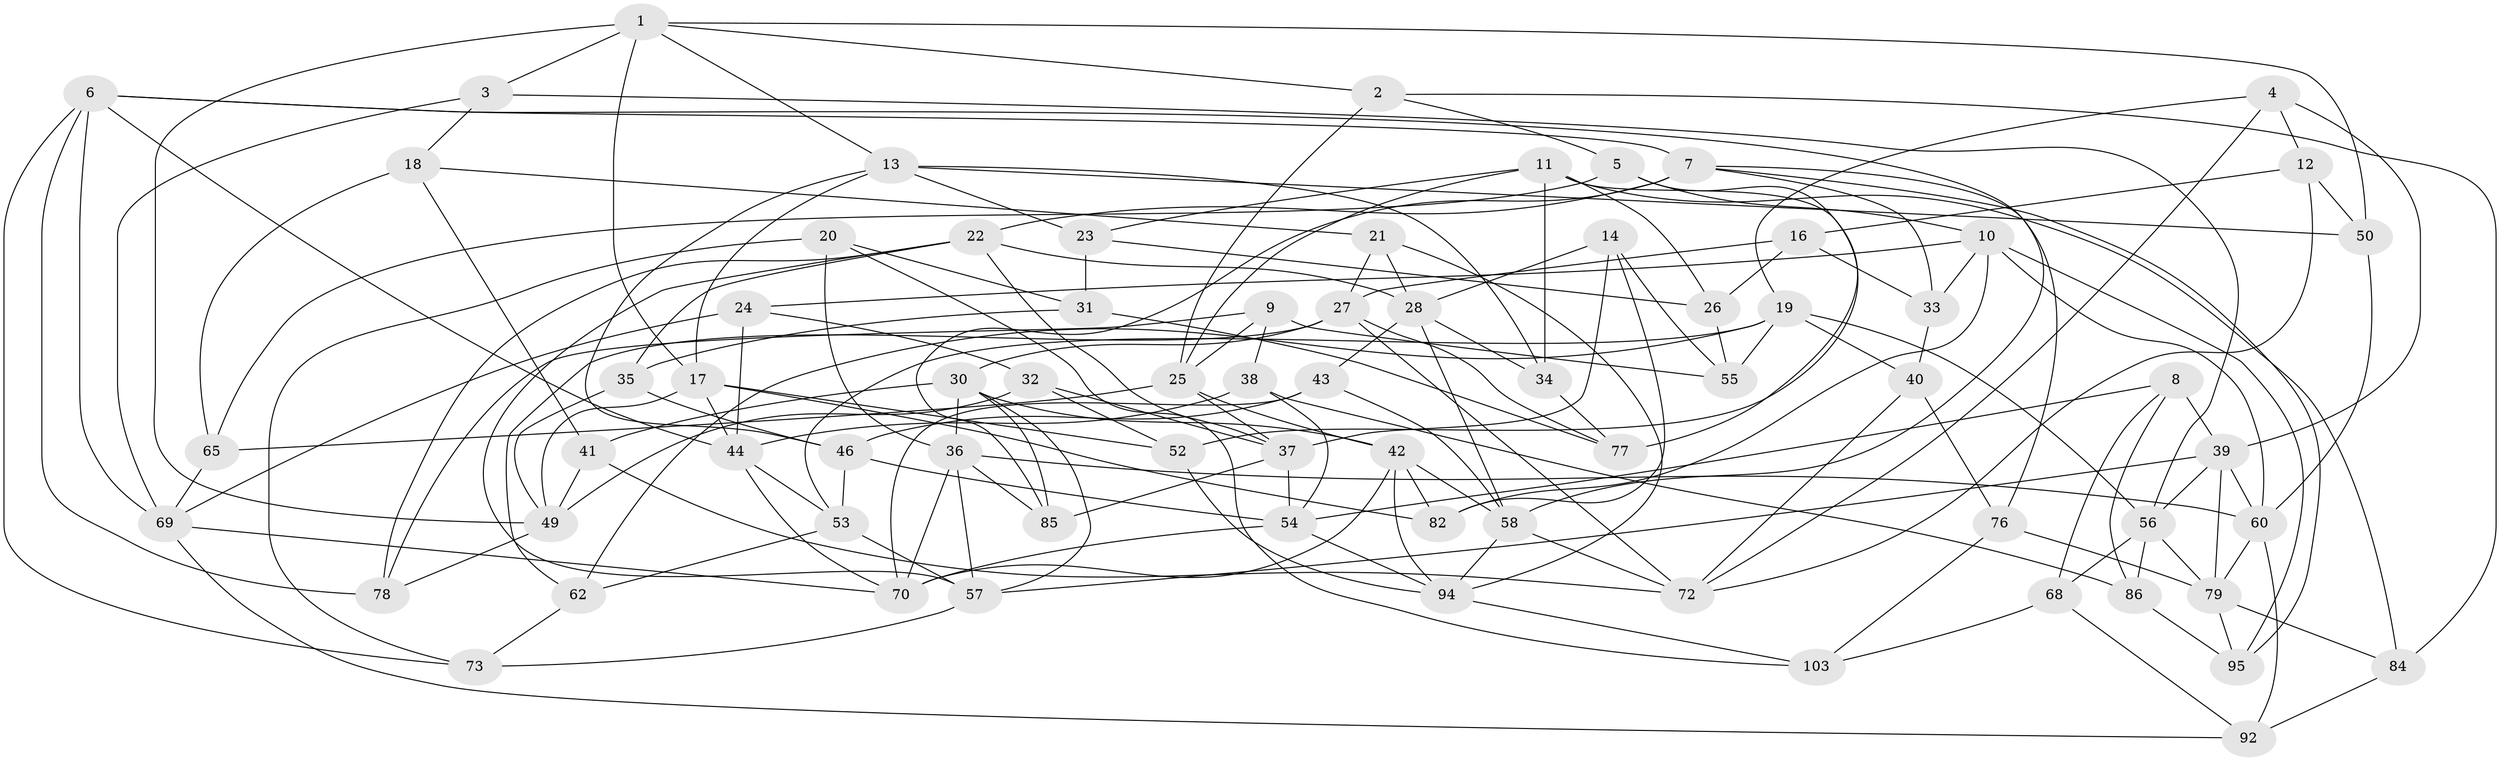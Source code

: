 // original degree distribution, {4: 1.0}
// Generated by graph-tools (version 1.1) at 2025/11/02/27/25 16:11:49]
// undirected, 72 vertices, 174 edges
graph export_dot {
graph [start="1"]
  node [color=gray90,style=filled];
  1 [super="+45"];
  2;
  3;
  4;
  5;
  6 [super="+63"];
  7 [super="+15"];
  8;
  9;
  10 [super="+81"];
  11 [super="+61"];
  12;
  13 [super="+89"];
  14;
  16;
  17 [super="+29"];
  18;
  19 [super="+48"];
  20;
  21;
  22 [super="+80"];
  23;
  24;
  25 [super="+74"];
  26;
  27 [super="+97"];
  28 [super="+101"];
  30 [super="+67"];
  31;
  32;
  33;
  34;
  35;
  36 [super="+98"];
  37 [super="+47"];
  38;
  39 [super="+100"];
  40;
  41;
  42 [super="+75"];
  43;
  44 [super="+64"];
  46 [super="+51"];
  49 [super="+59"];
  50;
  52;
  53 [super="+93"];
  54 [super="+88"];
  55;
  56 [super="+66"];
  57 [super="+83"];
  58 [super="+91"];
  60 [super="+87"];
  62;
  65;
  68;
  69 [super="+96"];
  70 [super="+71"];
  72 [super="+90"];
  73;
  76;
  77;
  78;
  79 [super="+99"];
  82;
  84;
  85;
  86;
  92;
  94 [super="+102"];
  95;
  103;
  1 -- 13;
  1 -- 2;
  1 -- 17;
  1 -- 50;
  1 -- 3;
  1 -- 49;
  2 -- 5;
  2 -- 25;
  2 -- 84;
  3 -- 69;
  3 -- 18;
  3 -- 56;
  4 -- 12;
  4 -- 19;
  4 -- 39;
  4 -- 72;
  5 -- 65;
  5 -- 52;
  5 -- 10;
  6 -- 69;
  6 -- 78;
  6 -- 73;
  6 -- 58;
  6 -- 44;
  6 -- 7;
  7 -- 95;
  7 -- 76;
  7 -- 85;
  7 -- 33;
  7 -- 22;
  8 -- 86;
  8 -- 54;
  8 -- 68;
  8 -- 39;
  9 -- 78;
  9 -- 25;
  9 -- 55;
  9 -- 38;
  10 -- 24;
  10 -- 60;
  10 -- 33;
  10 -- 82;
  10 -- 95;
  11 -- 84;
  11 -- 26;
  11 -- 34;
  11 -- 77;
  11 -- 23;
  11 -- 25;
  12 -- 50;
  12 -- 16;
  12 -- 72;
  13 -- 23;
  13 -- 46;
  13 -- 17;
  13 -- 50;
  13 -- 34;
  14 -- 55;
  14 -- 82;
  14 -- 28;
  14 -- 37;
  16 -- 26;
  16 -- 33;
  16 -- 27;
  17 -- 52;
  17 -- 49;
  17 -- 82;
  17 -- 44;
  18 -- 41;
  18 -- 65;
  18 -- 21;
  19 -- 56;
  19 -- 40;
  19 -- 62;
  19 -- 55;
  19 -- 53;
  20 -- 31;
  20 -- 73;
  20 -- 36;
  20 -- 103;
  21 -- 27;
  21 -- 28;
  21 -- 94;
  22 -- 78;
  22 -- 37;
  22 -- 57;
  22 -- 35;
  22 -- 28;
  23 -- 31;
  23 -- 26;
  24 -- 32;
  24 -- 69;
  24 -- 44;
  25 -- 37;
  25 -- 65;
  25 -- 42;
  26 -- 55;
  27 -- 77;
  27 -- 72;
  27 -- 62;
  27 -- 30;
  28 -- 34;
  28 -- 43;
  28 -- 58;
  30 -- 42;
  30 -- 41;
  30 -- 85;
  30 -- 57;
  30 -- 36;
  31 -- 77;
  31 -- 35;
  32 -- 49;
  32 -- 52;
  32 -- 37;
  33 -- 40;
  34 -- 77;
  35 -- 46;
  35 -- 49;
  36 -- 85;
  36 -- 70;
  36 -- 57;
  36 -- 60;
  37 -- 85;
  37 -- 54;
  38 -- 86;
  38 -- 54;
  38 -- 44;
  39 -- 60;
  39 -- 57;
  39 -- 56;
  39 -- 79;
  40 -- 76;
  40 -- 72;
  41 -- 72;
  41 -- 49;
  42 -- 94;
  42 -- 82;
  42 -- 58;
  42 -- 70;
  43 -- 58;
  43 -- 46;
  43 -- 70;
  44 -- 53;
  44 -- 70;
  46 -- 54;
  46 -- 53 [weight=2];
  49 -- 78;
  50 -- 60;
  52 -- 94;
  53 -- 57;
  53 -- 62;
  54 -- 70;
  54 -- 94;
  56 -- 86;
  56 -- 68;
  56 -- 79;
  57 -- 73;
  58 -- 72;
  58 -- 94;
  60 -- 92;
  60 -- 79;
  62 -- 73;
  65 -- 69;
  68 -- 103;
  68 -- 92;
  69 -- 92;
  69 -- 70;
  76 -- 103;
  76 -- 79;
  79 -- 95;
  79 -- 84;
  84 -- 92;
  86 -- 95;
  94 -- 103;
}
